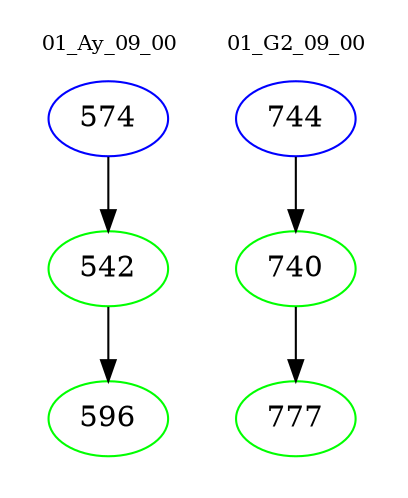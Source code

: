 digraph{
subgraph cluster_0 {
color = white
label = "01_Ay_09_00";
fontsize=10;
T0_574 [label="574", color="blue"]
T0_574 -> T0_542 [color="black"]
T0_542 [label="542", color="green"]
T0_542 -> T0_596 [color="black"]
T0_596 [label="596", color="green"]
}
subgraph cluster_1 {
color = white
label = "01_G2_09_00";
fontsize=10;
T1_744 [label="744", color="blue"]
T1_744 -> T1_740 [color="black"]
T1_740 [label="740", color="green"]
T1_740 -> T1_777 [color="black"]
T1_777 [label="777", color="green"]
}
}
